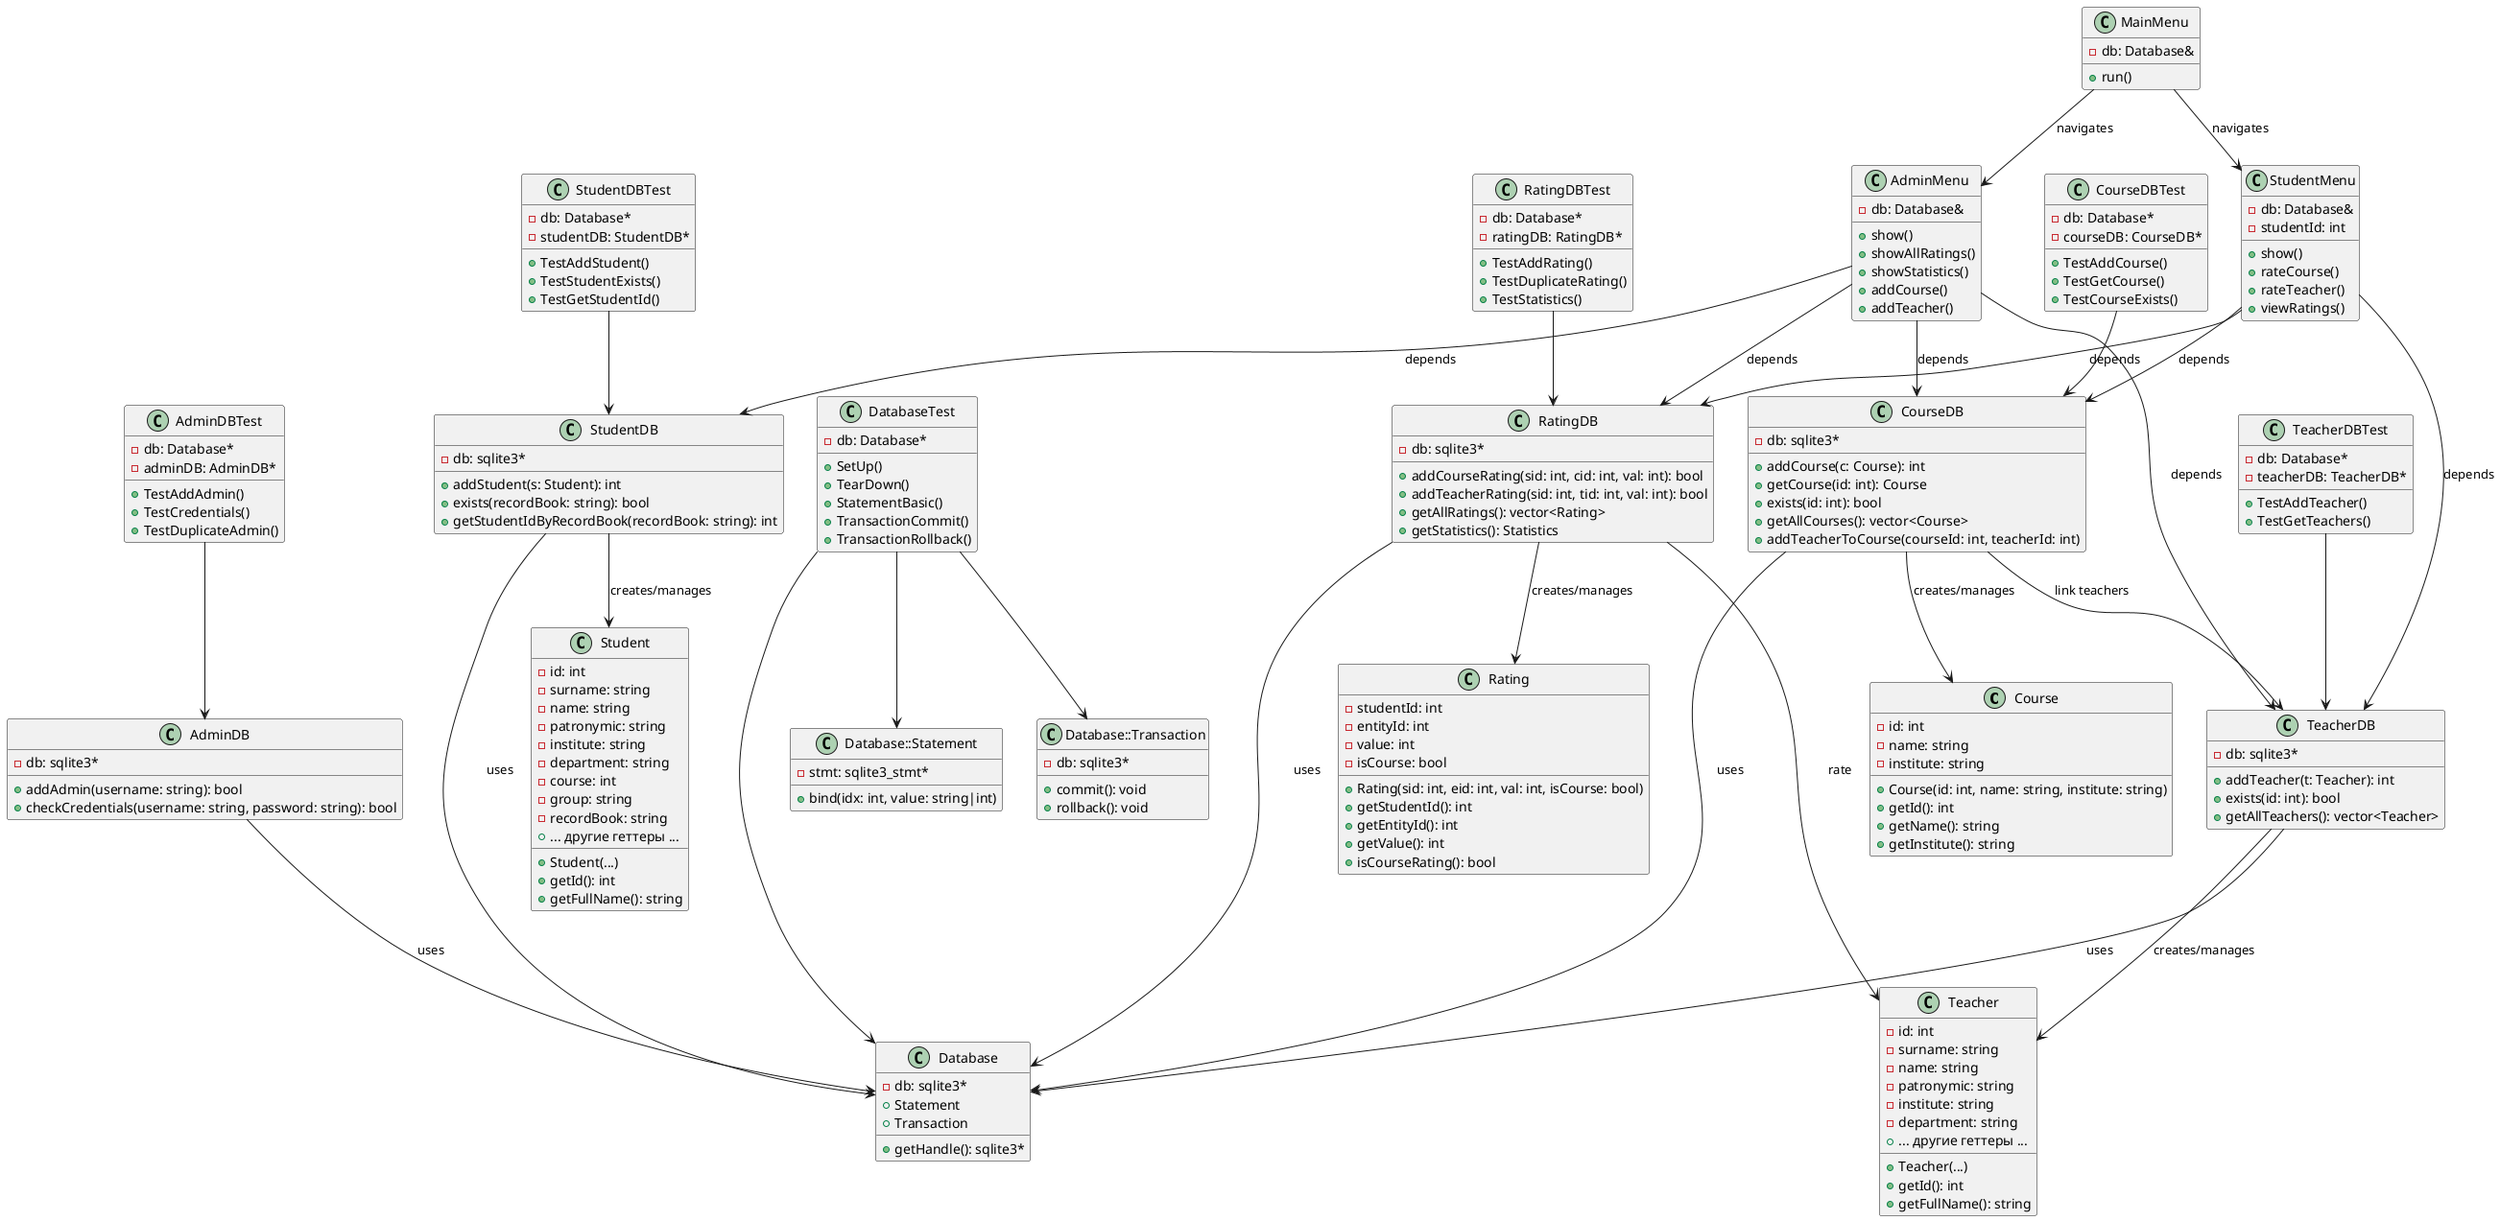 @startuml
'#########################################
' Классы сущностей (Entities)
'#########################################

class Course {
  - id: int
  - name: string
  - institute: string
  + Course(id: int, name: string, institute: string)
  + getId(): int
  + getName(): string
  + getInstitute(): string
}

class Rating {
  - studentId: int
  - entityId: int
  - value: int
  - isCourse: bool
  + Rating(sid: int, eid: int, val: int, isCourse: bool)
  + getStudentId(): int
  + getEntityId(): int
  + getValue(): int
  + isCourseRating(): bool
}

class Student {
  - id: int
  - surname: string
  - name: string
  - patronymic: string
  - institute: string
  - department: string
  - course: int
  - group: string
  - recordBook: string
  + Student(...)
  + getId(): int
  + getFullName(): string
  + ... другие геттеры ...
}

class Teacher {
  - id: int
  - surname: string
  - name: string
  - patronymic: string
  - institute: string
  - department: string
  + Teacher(...)
  + getId(): int
  + getFullName(): string
  + ... другие геттеры ...
}

'#########################################
' Классы работы с БД (Database)
'#########################################

class Database {
  - db: sqlite3*
  + Statement
  + Transaction
  + getHandle(): sqlite3*
}

class Database::Statement {
  - stmt: sqlite3_stmt*
  + bind(idx: int, value: string|int)
}

class Database::Transaction {
  - db: sqlite3*
  + commit(): void
  + rollback(): void
}

class CourseDB {
  - db: sqlite3*
  + addCourse(c: Course): int
  + getCourse(id: int): Course
  + exists(id: int): bool
  + getAllCourses(): vector<Course>
  + addTeacherToCourse(courseId: int, teacherId: int)
}

class RatingDB {
  - db: sqlite3*
  + addCourseRating(sid: int, cid: int, val: int): bool
  + addTeacherRating(sid: int, tid: int, val: int): bool
  + getAllRatings(): vector<Rating>
  + getStatistics(): Statistics
}

class StudentDB {
  - db: sqlite3*
  + addStudent(s: Student): int
  + exists(recordBook: string): bool
  + getStudentIdByRecordBook(recordBook: string): int
}

class TeacherDB {  
  - db: sqlite3*
  + addTeacher(t: Teacher): int
  + exists(id: int): bool
  + getAllTeachers(): vector<Teacher>
}

class AdminDB {
  - db: sqlite3*
  + addAdmin(username: string): bool
  + checkCredentials(username: string, password: string): bool
}

'#########################################
' UI-Меню
'#########################################

class AdminMenu {
  - db: Database&
  + show()
  + showAllRatings()
  + showStatistics()
  + addCourse() 
  + addTeacher() 
}

class StudentMenu {
  - db: Database&
  - studentId: int
  + show()
  + rateCourse()
  + rateTeacher()  
  + viewRatings()
}

class MainMenu {
  - db: Database&
  + run()
}

'#########################################
' Тестовые классы
'#########################################

class DatabaseTest {
  - db: Database*
  + SetUp()
  + TearDown()
  + StatementBasic()
  + TransactionCommit()
  + TransactionRollback()
}

class AdminDBTest {
  - db: Database*
  - adminDB: AdminDB*
  + TestAddAdmin()
  + TestCredentials()
  + TestDuplicateAdmin()
}

class CourseDBTest {
  - db: Database*
  - courseDB: CourseDB*
  + TestAddCourse()
  + TestGetCourse()
  + TestCourseExists()
}

class RatingDBTest {
  - db: Database*
  - ratingDB: RatingDB*
  + TestAddRating()
  + TestDuplicateRating()
  + TestStatistics()
}

class StudentDBTest {
  - db: Database*
  - studentDB: StudentDB*
  + TestAddStudent()
  + TestStudentExists()
  + TestGetStudentId()
}

class TeacherDBTest {
  - db: Database*
  - teacherDB: TeacherDB*
  + TestAddTeacher()
  + TestGetTeachers()
}

'#########################################
' Связи между классами 
'#########################################

Database::Statement -[hidden]-> Database
Database::Transaction -[hidden]-> Database

DatabaseTest --> Database 
DatabaseTest --> Database::Statement 
DatabaseTest --> Database::Transaction 

AdminDBTest --> AdminDB 
CourseDBTest --> CourseDB 
RatingDBTest --> RatingDB 
StudentDBTest --> StudentDB 
TeacherDBTest --> TeacherDB 

CourseDB --> Database : uses
RatingDB --> Database : uses
StudentDB --> Database : uses
AdminDB --> Database : uses
TeacherDB --> Database : uses  

CourseDB --> Course : creates/manages
RatingDB --> Rating : creates/manages
StudentDB --> Student : creates/manages
TeacherDB --> Teacher : creates/manages  

AdminMenu --> CourseDB : depends
AdminMenu --> RatingDB : depends
AdminMenu --> StudentDB : depends
AdminMenu --> TeacherDB : depends  

StudentMenu --> RatingDB : depends
StudentMenu --> CourseDB : depends
StudentMenu --> TeacherDB : depends  

CourseDB --> TeacherDB : "link teachers"  
RatingDB --> Teacher : "rate" 

MainMenu --> AdminMenu : navigates
MainMenu --> StudentMenu : navigates
@enduml